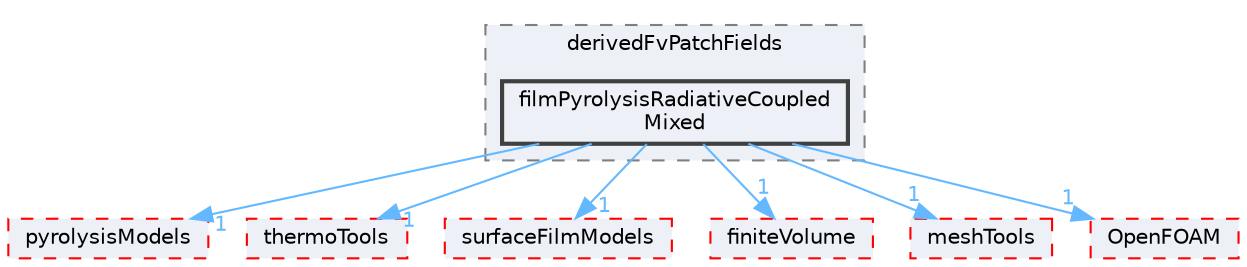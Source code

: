 digraph "src/regionModels/regionCoupling/derivedFvPatchFields/filmPyrolysisRadiativeCoupledMixed"
{
 // LATEX_PDF_SIZE
  bgcolor="transparent";
  edge [fontname=Helvetica,fontsize=10,labelfontname=Helvetica,labelfontsize=10];
  node [fontname=Helvetica,fontsize=10,shape=box,height=0.2,width=0.4];
  compound=true
  subgraph clusterdir_a4cfb2738e85b1c7ee78dc9a7b4097d6 {
    graph [ bgcolor="#edf0f7", pencolor="grey50", label="derivedFvPatchFields", fontname=Helvetica,fontsize=10 style="filled,dashed", URL="dir_a4cfb2738e85b1c7ee78dc9a7b4097d6.html",tooltip=""]
  dir_971d1f5b95ab05b6f8149dd18c6f7b4a [label="filmPyrolysisRadiativeCoupled\lMixed", fillcolor="#edf0f7", color="grey25", style="filled,bold", URL="dir_971d1f5b95ab05b6f8149dd18c6f7b4a.html",tooltip=""];
  }
  dir_11cc16c52a2c1ae001c7d6462411633c [label="pyrolysisModels", fillcolor="#edf0f7", color="red", style="filled,dashed", URL="dir_11cc16c52a2c1ae001c7d6462411633c.html",tooltip=""];
  dir_f192f4b4b0cb4760a2ba041121ba3bbf [label="thermoTools", fillcolor="#edf0f7", color="red", style="filled,dashed", URL="dir_f192f4b4b0cb4760a2ba041121ba3bbf.html",tooltip=""];
  dir_76cda00b2119e3ca1b811eb59fd40c16 [label="surfaceFilmModels", fillcolor="#edf0f7", color="red", style="filled,dashed", URL="dir_76cda00b2119e3ca1b811eb59fd40c16.html",tooltip=""];
  dir_9bd15774b555cf7259a6fa18f99fe99b [label="finiteVolume", fillcolor="#edf0f7", color="red", style="filled,dashed", URL="dir_9bd15774b555cf7259a6fa18f99fe99b.html",tooltip=""];
  dir_ae30ad0bef50cf391b24c614251bb9fd [label="meshTools", fillcolor="#edf0f7", color="red", style="filled,dashed", URL="dir_ae30ad0bef50cf391b24c614251bb9fd.html",tooltip=""];
  dir_c5473ff19b20e6ec4dfe5c310b3778a8 [label="OpenFOAM", fillcolor="#edf0f7", color="red", style="filled,dashed", URL="dir_c5473ff19b20e6ec4dfe5c310b3778a8.html",tooltip=""];
  dir_971d1f5b95ab05b6f8149dd18c6f7b4a->dir_11cc16c52a2c1ae001c7d6462411633c [headlabel="1", labeldistance=1.5 headhref="dir_001363_003143.html" href="dir_001363_003143.html" color="steelblue1" fontcolor="steelblue1"];
  dir_971d1f5b95ab05b6f8149dd18c6f7b4a->dir_76cda00b2119e3ca1b811eb59fd40c16 [headlabel="1", labeldistance=1.5 headhref="dir_001363_003838.html" href="dir_001363_003838.html" color="steelblue1" fontcolor="steelblue1"];
  dir_971d1f5b95ab05b6f8149dd18c6f7b4a->dir_9bd15774b555cf7259a6fa18f99fe99b [headlabel="1", labeldistance=1.5 headhref="dir_001363_001387.html" href="dir_001363_001387.html" color="steelblue1" fontcolor="steelblue1"];
  dir_971d1f5b95ab05b6f8149dd18c6f7b4a->dir_ae30ad0bef50cf391b24c614251bb9fd [headlabel="1", labeldistance=1.5 headhref="dir_001363_002382.html" href="dir_001363_002382.html" color="steelblue1" fontcolor="steelblue1"];
  dir_971d1f5b95ab05b6f8149dd18c6f7b4a->dir_c5473ff19b20e6ec4dfe5c310b3778a8 [headlabel="1", labeldistance=1.5 headhref="dir_001363_002695.html" href="dir_001363_002695.html" color="steelblue1" fontcolor="steelblue1"];
  dir_971d1f5b95ab05b6f8149dd18c6f7b4a->dir_f192f4b4b0cb4760a2ba041121ba3bbf [headlabel="1", labeldistance=1.5 headhref="dir_001363_004029.html" href="dir_001363_004029.html" color="steelblue1" fontcolor="steelblue1"];
}
